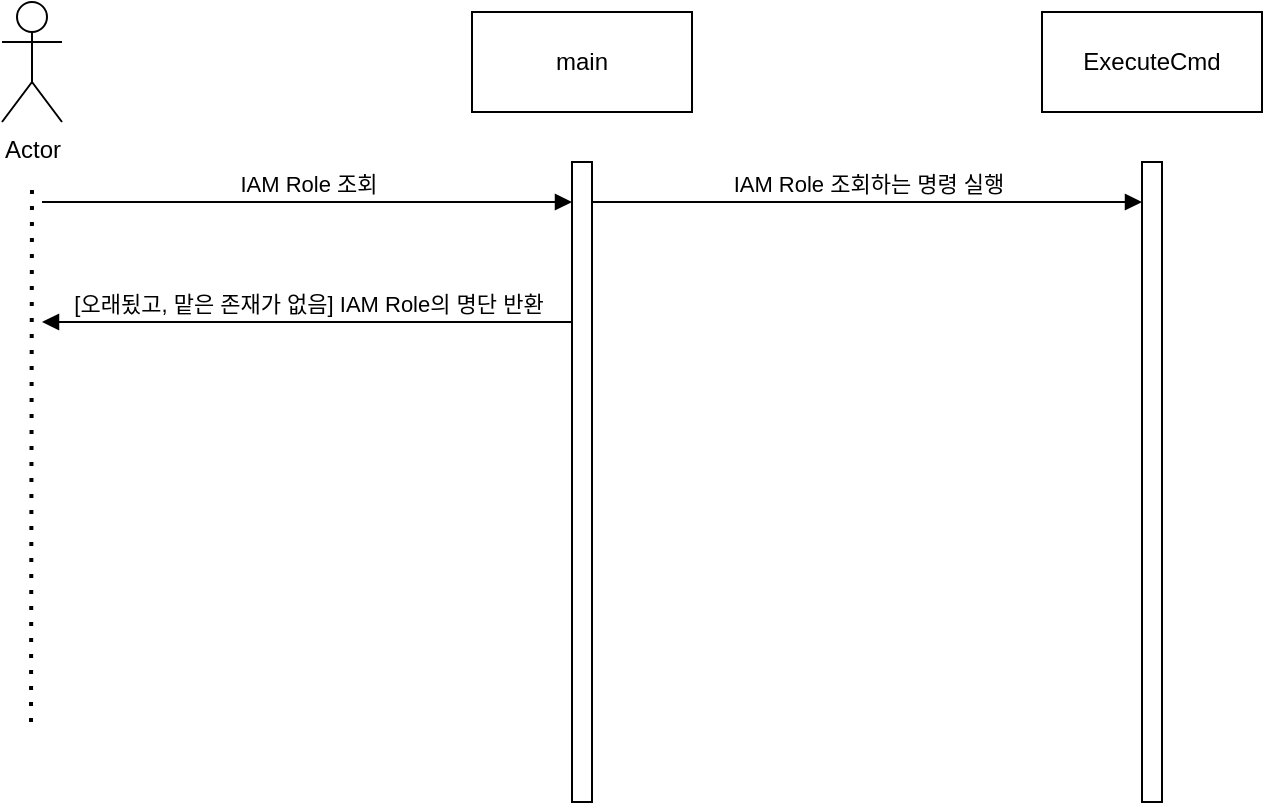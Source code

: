 <mxfile version="26.0.11">
  <diagram id="rSZ8OnG3Em02adAsLe_m" name="페이지-1">
    <mxGraphModel dx="1150" dy="490" grid="1" gridSize="10" guides="1" tooltips="1" connect="1" arrows="1" fold="1" page="1" pageScale="1" pageWidth="827" pageHeight="1169" math="0" shadow="0">
      <root>
        <mxCell id="0" />
        <mxCell id="1" parent="0" />
        <mxCell id="aoSQngmsuloHijXI7kN9-1" value="Actor" style="shape=umlActor;verticalLabelPosition=bottom;verticalAlign=top;html=1;" vertex="1" parent="1">
          <mxGeometry x="80" y="80" width="30" height="60" as="geometry" />
        </mxCell>
        <mxCell id="aoSQngmsuloHijXI7kN9-2" value="main" style="html=1;whiteSpace=wrap;" vertex="1" parent="1">
          <mxGeometry x="315" y="85" width="110" height="50" as="geometry" />
        </mxCell>
        <mxCell id="aoSQngmsuloHijXI7kN9-3" value="IAM Role 조회" style="html=1;verticalAlign=bottom;endArrow=block;curved=0;rounded=0;" edge="1" parent="1" target="aoSQngmsuloHijXI7kN9-9">
          <mxGeometry width="80" relative="1" as="geometry">
            <mxPoint x="100" y="180" as="sourcePoint" />
            <mxPoint x="370" y="180" as="targetPoint" />
          </mxGeometry>
        </mxCell>
        <mxCell id="aoSQngmsuloHijXI7kN9-4" value="[오래됬고, 맡은 존재가 없음]&amp;nbsp;IAM Role의 명단 반환" style="html=1;verticalAlign=bottom;endArrow=block;curved=0;rounded=0;" edge="1" parent="1" source="aoSQngmsuloHijXI7kN9-9">
          <mxGeometry width="80" relative="1" as="geometry">
            <mxPoint x="360" y="240" as="sourcePoint" />
            <mxPoint x="100" y="240" as="targetPoint" />
          </mxGeometry>
        </mxCell>
        <mxCell id="aoSQngmsuloHijXI7kN9-5" value="ExecuteCmd" style="html=1;whiteSpace=wrap;" vertex="1" parent="1">
          <mxGeometry x="600" y="85" width="110" height="50" as="geometry" />
        </mxCell>
        <mxCell id="aoSQngmsuloHijXI7kN9-7" value="IAM Role 조회하는 명령 실행" style="html=1;verticalAlign=bottom;endArrow=block;curved=0;rounded=0;" edge="1" parent="1" source="aoSQngmsuloHijXI7kN9-9" target="aoSQngmsuloHijXI7kN9-8">
          <mxGeometry width="80" relative="1" as="geometry">
            <mxPoint x="380" y="180" as="sourcePoint" />
            <mxPoint x="650" y="180" as="targetPoint" />
            <Array as="points">
              <mxPoint x="430" y="180" />
            </Array>
          </mxGeometry>
        </mxCell>
        <mxCell id="aoSQngmsuloHijXI7kN9-8" value="" style="html=1;points=[[0,0,0,0,5],[0,1,0,0,-5],[1,0,0,0,5],[1,1,0,0,-5]];perimeter=orthogonalPerimeter;outlineConnect=0;targetShapes=umlLifeline;portConstraint=eastwest;newEdgeStyle={&quot;curved&quot;:0,&quot;rounded&quot;:0};" vertex="1" parent="1">
          <mxGeometry x="650" y="160" width="10" height="320" as="geometry" />
        </mxCell>
        <mxCell id="aoSQngmsuloHijXI7kN9-9" value="" style="html=1;points=[[0,0,0,0,5],[0,1,0,0,-5],[1,0,0,0,5],[1,1,0,0,-5]];perimeter=orthogonalPerimeter;outlineConnect=0;targetShapes=umlLifeline;portConstraint=eastwest;newEdgeStyle={&quot;curved&quot;:0,&quot;rounded&quot;:0};" vertex="1" parent="1">
          <mxGeometry x="365" y="160" width="10" height="320" as="geometry" />
        </mxCell>
        <mxCell id="aoSQngmsuloHijXI7kN9-10" value="" style="endArrow=none;dashed=1;html=1;dashPattern=1 3;strokeWidth=2;rounded=0;" edge="1" parent="1">
          <mxGeometry width="50" height="50" relative="1" as="geometry">
            <mxPoint x="94.5" y="440" as="sourcePoint" />
            <mxPoint x="95" y="170" as="targetPoint" />
          </mxGeometry>
        </mxCell>
      </root>
    </mxGraphModel>
  </diagram>
</mxfile>
